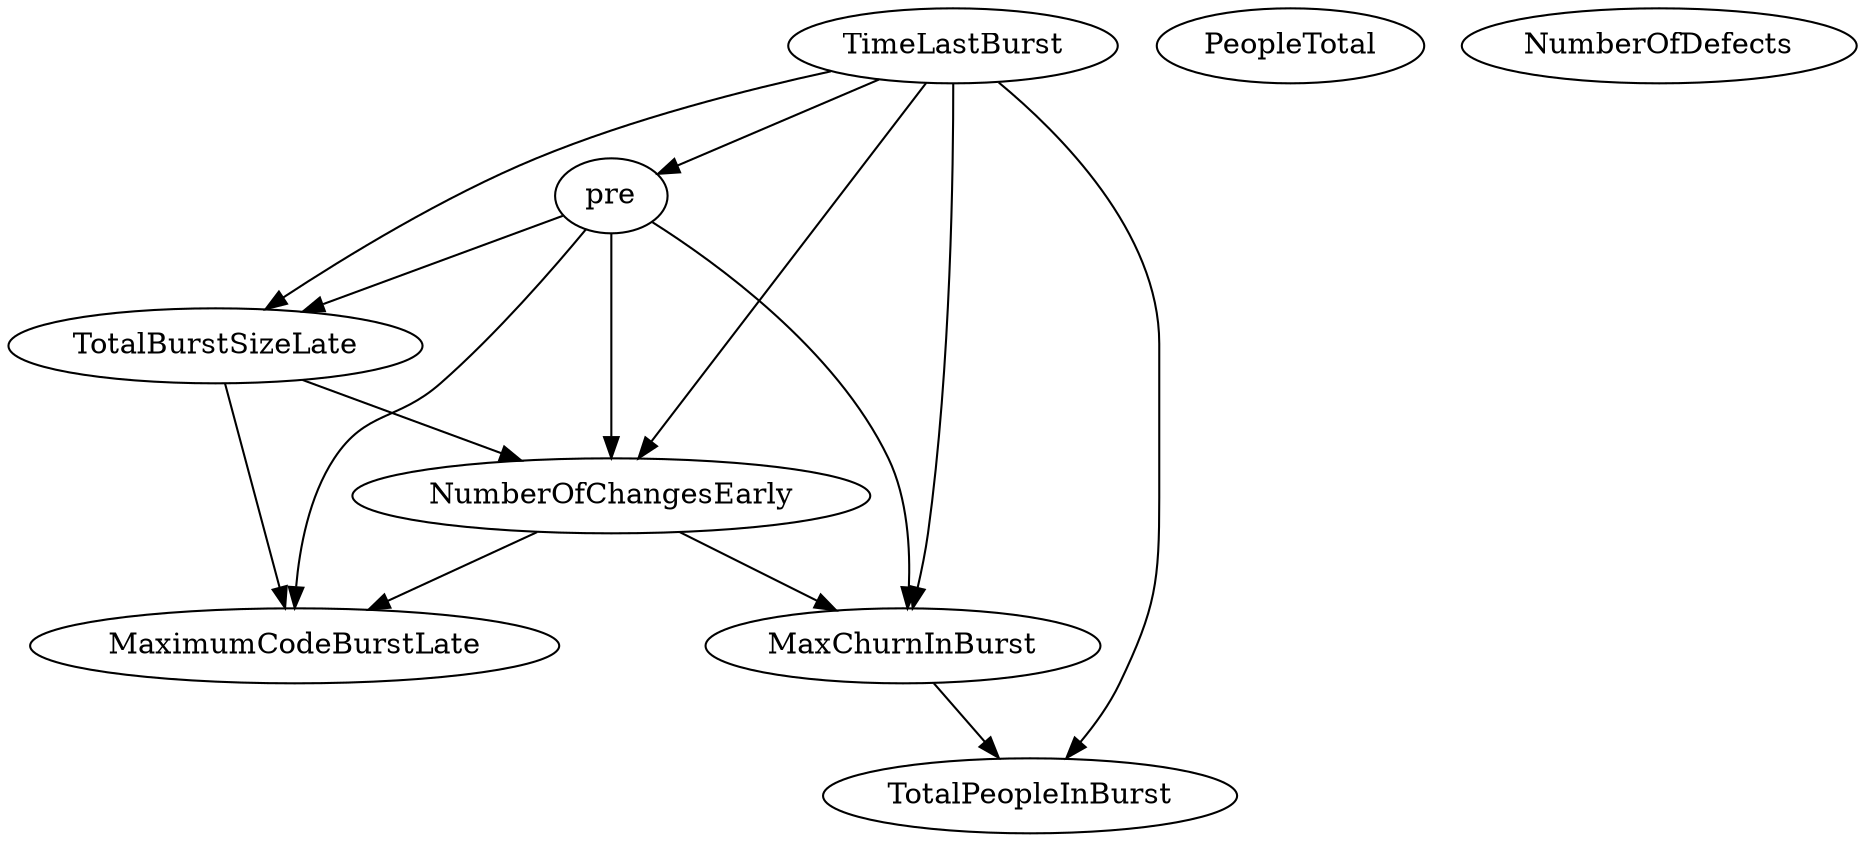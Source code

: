 digraph {
   NumberOfChangesEarly;
   PeopleTotal;
   NumberOfDefects;
   pre;
   TotalPeopleInBurst;
   MaxChurnInBurst;
   TimeLastBurst;
   MaximumCodeBurstLate;
   TotalBurstSizeLate;
   NumberOfChangesEarly -> MaxChurnInBurst;
   NumberOfChangesEarly -> MaximumCodeBurstLate;
   pre -> NumberOfChangesEarly;
   pre -> MaxChurnInBurst;
   pre -> MaximumCodeBurstLate;
   pre -> TotalBurstSizeLate;
   MaxChurnInBurst -> TotalPeopleInBurst;
   TimeLastBurst -> NumberOfChangesEarly;
   TimeLastBurst -> pre;
   TimeLastBurst -> TotalPeopleInBurst;
   TimeLastBurst -> MaxChurnInBurst;
   TimeLastBurst -> TotalBurstSizeLate;
   TotalBurstSizeLate -> NumberOfChangesEarly;
   TotalBurstSizeLate -> MaximumCodeBurstLate;
}
